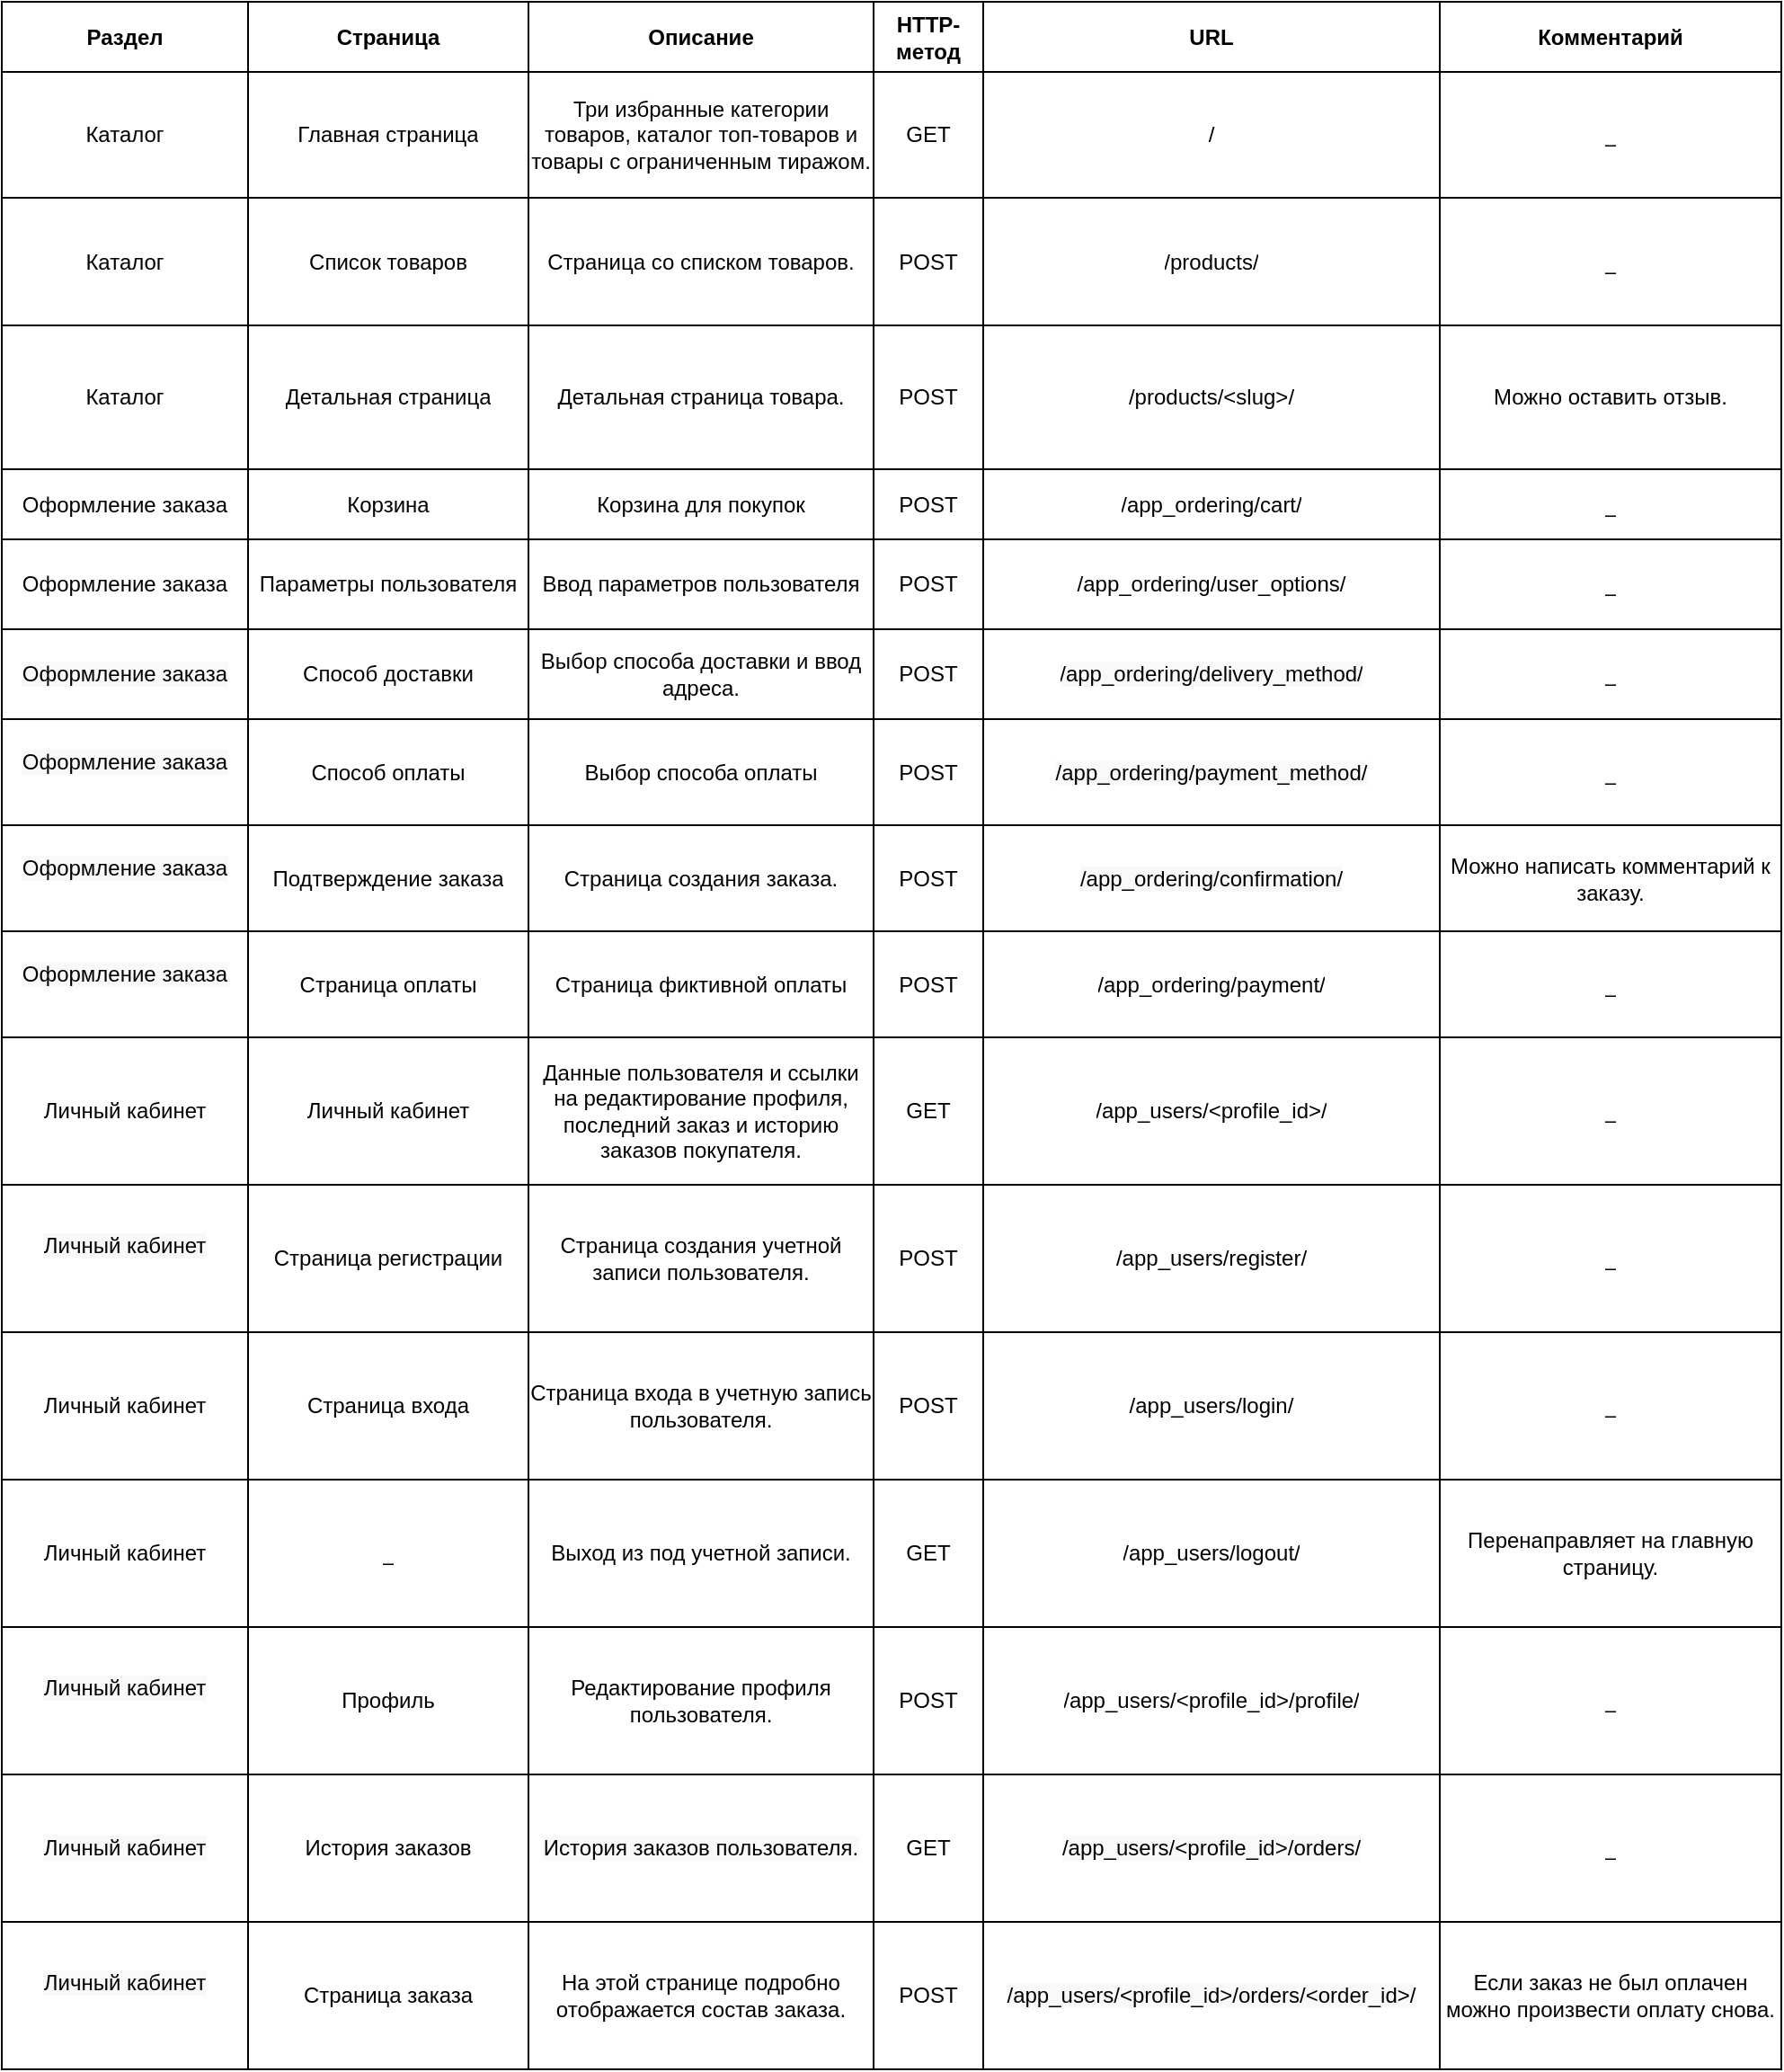 <mxfile version="20.3.0" type="device"><diagram id="21TSDHkDY1HjLNZj1V_I" name="Страница 1"><mxGraphModel dx="1209" dy="666" grid="1" gridSize="10" guides="1" tooltips="1" connect="1" arrows="1" fold="1" page="1" pageScale="1" pageWidth="1169" pageHeight="827" math="0" shadow="0"><root><mxCell id="0"/><mxCell id="1" parent="0"/><mxCell id="lFgrpXtwkNso2-0Mh0V8-1" value="" style="shape=table;startSize=0;container=1;collapsible=0;childLayout=tableLayout;" vertex="1" parent="1"><mxGeometry x="140" y="110" width="990" height="1150" as="geometry"/></mxCell><mxCell id="lFgrpXtwkNso2-0Mh0V8-2" value="" style="shape=tableRow;horizontal=0;startSize=0;swimlaneHead=0;swimlaneBody=0;top=0;left=0;bottom=0;right=0;collapsible=0;dropTarget=0;fillColor=none;points=[[0,0.5],[1,0.5]];portConstraint=eastwest;" vertex="1" parent="lFgrpXtwkNso2-0Mh0V8-1"><mxGeometry width="990" height="39" as="geometry"/></mxCell><mxCell id="lFgrpXtwkNso2-0Mh0V8-3" value="Раздел" style="shape=partialRectangle;html=1;whiteSpace=wrap;connectable=0;overflow=hidden;fillColor=none;top=0;left=0;bottom=0;right=0;pointerEvents=1;fontStyle=1;labelBorderColor=none;strokeWidth=1;" vertex="1" parent="lFgrpXtwkNso2-0Mh0V8-2"><mxGeometry width="137" height="39" as="geometry"><mxRectangle width="137" height="39" as="alternateBounds"/></mxGeometry></mxCell><mxCell id="lFgrpXtwkNso2-0Mh0V8-4" value="Страница" style="shape=partialRectangle;html=1;whiteSpace=wrap;connectable=0;overflow=hidden;fillColor=none;top=0;left=0;bottom=0;right=0;pointerEvents=1;fontStyle=1;labelBorderColor=none;strokeWidth=1;" vertex="1" parent="lFgrpXtwkNso2-0Mh0V8-2"><mxGeometry x="137" width="156" height="39" as="geometry"><mxRectangle width="156" height="39" as="alternateBounds"/></mxGeometry></mxCell><mxCell id="lFgrpXtwkNso2-0Mh0V8-5" value="Описание" style="shape=partialRectangle;html=1;whiteSpace=wrap;connectable=0;overflow=hidden;fillColor=none;top=0;left=0;bottom=0;right=0;pointerEvents=1;fontStyle=1;labelBorderColor=none;strokeWidth=1;" vertex="1" parent="lFgrpXtwkNso2-0Mh0V8-2"><mxGeometry x="293" width="192" height="39" as="geometry"><mxRectangle width="192" height="39" as="alternateBounds"/></mxGeometry></mxCell><mxCell id="lFgrpXtwkNso2-0Mh0V8-6" value="HTTP-метод" style="shape=partialRectangle;html=1;whiteSpace=wrap;connectable=0;overflow=hidden;fillColor=none;top=0;left=0;bottom=0;right=0;pointerEvents=1;fontStyle=1;labelBorderColor=none;strokeWidth=1;" vertex="1" parent="lFgrpXtwkNso2-0Mh0V8-2"><mxGeometry x="485" width="61" height="39" as="geometry"><mxRectangle width="61" height="39" as="alternateBounds"/></mxGeometry></mxCell><mxCell id="lFgrpXtwkNso2-0Mh0V8-7" value="URL" style="shape=partialRectangle;html=1;whiteSpace=wrap;connectable=0;overflow=hidden;fillColor=none;top=0;left=0;bottom=0;right=0;pointerEvents=1;fontStyle=1;labelBorderColor=none;strokeWidth=1;" vertex="1" parent="lFgrpXtwkNso2-0Mh0V8-2"><mxGeometry x="546" width="254" height="39" as="geometry"><mxRectangle width="254" height="39" as="alternateBounds"/></mxGeometry></mxCell><mxCell id="lFgrpXtwkNso2-0Mh0V8-8" value="Комментарий" style="shape=partialRectangle;html=1;whiteSpace=wrap;connectable=0;overflow=hidden;fillColor=none;top=0;left=0;bottom=0;right=0;pointerEvents=1;fontStyle=1;labelBorderColor=none;strokeWidth=1;" vertex="1" parent="lFgrpXtwkNso2-0Mh0V8-2"><mxGeometry x="800" width="190" height="39" as="geometry"><mxRectangle width="190" height="39" as="alternateBounds"/></mxGeometry></mxCell><mxCell id="lFgrpXtwkNso2-0Mh0V8-9" value="" style="shape=tableRow;horizontal=0;startSize=0;swimlaneHead=0;swimlaneBody=0;top=0;left=0;bottom=0;right=0;collapsible=0;dropTarget=0;fillColor=none;points=[[0,0.5],[1,0.5]];portConstraint=eastwest;" vertex="1" parent="lFgrpXtwkNso2-0Mh0V8-1"><mxGeometry y="39" width="990" height="70" as="geometry"/></mxCell><mxCell id="lFgrpXtwkNso2-0Mh0V8-10" value="Каталог" style="shape=partialRectangle;html=1;whiteSpace=wrap;connectable=0;overflow=hidden;fillColor=none;top=0;left=0;bottom=0;right=0;pointerEvents=1;" vertex="1" parent="lFgrpXtwkNso2-0Mh0V8-9"><mxGeometry width="137" height="70" as="geometry"><mxRectangle width="137" height="70" as="alternateBounds"/></mxGeometry></mxCell><mxCell id="lFgrpXtwkNso2-0Mh0V8-11" value="Главная страница" style="shape=partialRectangle;html=1;whiteSpace=wrap;connectable=0;overflow=hidden;fillColor=none;top=0;left=0;bottom=0;right=0;pointerEvents=1;" vertex="1" parent="lFgrpXtwkNso2-0Mh0V8-9"><mxGeometry x="137" width="156" height="70" as="geometry"><mxRectangle width="156" height="70" as="alternateBounds"/></mxGeometry></mxCell><mxCell id="lFgrpXtwkNso2-0Mh0V8-12" value="Три избранные категории товаров, каталог топ-товаров и товары с ограниченным тиражом." style="shape=partialRectangle;html=1;whiteSpace=wrap;connectable=0;overflow=hidden;fillColor=none;top=0;left=0;bottom=0;right=0;pointerEvents=1;" vertex="1" parent="lFgrpXtwkNso2-0Mh0V8-9"><mxGeometry x="293" width="192" height="70" as="geometry"><mxRectangle width="192" height="70" as="alternateBounds"/></mxGeometry></mxCell><mxCell id="lFgrpXtwkNso2-0Mh0V8-13" value="GET" style="shape=partialRectangle;html=1;whiteSpace=wrap;connectable=0;overflow=hidden;fillColor=none;top=0;left=0;bottom=0;right=0;pointerEvents=1;" vertex="1" parent="lFgrpXtwkNso2-0Mh0V8-9"><mxGeometry x="485" width="61" height="70" as="geometry"><mxRectangle width="61" height="70" as="alternateBounds"/></mxGeometry></mxCell><mxCell id="lFgrpXtwkNso2-0Mh0V8-14" value="/" style="shape=partialRectangle;html=1;whiteSpace=wrap;connectable=0;overflow=hidden;fillColor=none;top=0;left=0;bottom=0;right=0;pointerEvents=1;" vertex="1" parent="lFgrpXtwkNso2-0Mh0V8-9"><mxGeometry x="546" width="254" height="70" as="geometry"><mxRectangle width="254" height="70" as="alternateBounds"/></mxGeometry></mxCell><mxCell id="lFgrpXtwkNso2-0Mh0V8-15" value="_" style="shape=partialRectangle;html=1;whiteSpace=wrap;connectable=0;overflow=hidden;fillColor=none;top=0;left=0;bottom=0;right=0;pointerEvents=1;" vertex="1" parent="lFgrpXtwkNso2-0Mh0V8-9"><mxGeometry x="800" width="190" height="70" as="geometry"><mxRectangle width="190" height="70" as="alternateBounds"/></mxGeometry></mxCell><mxCell id="lFgrpXtwkNso2-0Mh0V8-16" value="" style="shape=tableRow;horizontal=0;startSize=0;swimlaneHead=0;swimlaneBody=0;top=0;left=0;bottom=0;right=0;collapsible=0;dropTarget=0;fillColor=none;points=[[0,0.5],[1,0.5]];portConstraint=eastwest;" vertex="1" parent="lFgrpXtwkNso2-0Mh0V8-1"><mxGeometry y="109" width="990" height="71" as="geometry"/></mxCell><mxCell id="lFgrpXtwkNso2-0Mh0V8-17" value="Каталог" style="shape=partialRectangle;html=1;whiteSpace=wrap;connectable=0;overflow=hidden;fillColor=none;top=0;left=0;bottom=0;right=0;pointerEvents=1;" vertex="1" parent="lFgrpXtwkNso2-0Mh0V8-16"><mxGeometry width="137" height="71" as="geometry"><mxRectangle width="137" height="71" as="alternateBounds"/></mxGeometry></mxCell><mxCell id="lFgrpXtwkNso2-0Mh0V8-18" value="Список товаров" style="shape=partialRectangle;html=1;whiteSpace=wrap;connectable=0;overflow=hidden;fillColor=none;top=0;left=0;bottom=0;right=0;pointerEvents=1;" vertex="1" parent="lFgrpXtwkNso2-0Mh0V8-16"><mxGeometry x="137" width="156" height="71" as="geometry"><mxRectangle width="156" height="71" as="alternateBounds"/></mxGeometry></mxCell><mxCell id="lFgrpXtwkNso2-0Mh0V8-19" value="Страница со списком товаров." style="shape=partialRectangle;html=1;whiteSpace=wrap;connectable=0;overflow=hidden;fillColor=none;top=0;left=0;bottom=0;right=0;pointerEvents=1;" vertex="1" parent="lFgrpXtwkNso2-0Mh0V8-16"><mxGeometry x="293" width="192" height="71" as="geometry"><mxRectangle width="192" height="71" as="alternateBounds"/></mxGeometry></mxCell><mxCell id="lFgrpXtwkNso2-0Mh0V8-20" value="POST" style="shape=partialRectangle;html=1;whiteSpace=wrap;connectable=0;overflow=hidden;fillColor=none;top=0;left=0;bottom=0;right=0;pointerEvents=1;" vertex="1" parent="lFgrpXtwkNso2-0Mh0V8-16"><mxGeometry x="485" width="61" height="71" as="geometry"><mxRectangle width="61" height="71" as="alternateBounds"/></mxGeometry></mxCell><mxCell id="lFgrpXtwkNso2-0Mh0V8-21" value="/products/" style="shape=partialRectangle;html=1;whiteSpace=wrap;connectable=0;overflow=hidden;fillColor=none;top=0;left=0;bottom=0;right=0;pointerEvents=1;" vertex="1" parent="lFgrpXtwkNso2-0Mh0V8-16"><mxGeometry x="546" width="254" height="71" as="geometry"><mxRectangle width="254" height="71" as="alternateBounds"/></mxGeometry></mxCell><mxCell id="lFgrpXtwkNso2-0Mh0V8-22" value="_" style="shape=partialRectangle;html=1;whiteSpace=wrap;connectable=0;overflow=hidden;fillColor=none;top=0;left=0;bottom=0;right=0;pointerEvents=1;" vertex="1" parent="lFgrpXtwkNso2-0Mh0V8-16"><mxGeometry x="800" width="190" height="71" as="geometry"><mxRectangle width="190" height="71" as="alternateBounds"/></mxGeometry></mxCell><mxCell id="lFgrpXtwkNso2-0Mh0V8-23" value="" style="shape=tableRow;horizontal=0;startSize=0;swimlaneHead=0;swimlaneBody=0;top=0;left=0;bottom=0;right=0;collapsible=0;dropTarget=0;fillColor=none;points=[[0,0.5],[1,0.5]];portConstraint=eastwest;" vertex="1" parent="lFgrpXtwkNso2-0Mh0V8-1"><mxGeometry y="180" width="990" height="80" as="geometry"/></mxCell><mxCell id="lFgrpXtwkNso2-0Mh0V8-24" value="Каталог" style="shape=partialRectangle;html=1;whiteSpace=wrap;connectable=0;overflow=hidden;fillColor=none;top=0;left=0;bottom=0;right=0;pointerEvents=1;" vertex="1" parent="lFgrpXtwkNso2-0Mh0V8-23"><mxGeometry width="137" height="80" as="geometry"><mxRectangle width="137" height="80" as="alternateBounds"/></mxGeometry></mxCell><mxCell id="lFgrpXtwkNso2-0Mh0V8-25" value="Детальная страница" style="shape=partialRectangle;html=1;whiteSpace=wrap;connectable=0;overflow=hidden;fillColor=none;top=0;left=0;bottom=0;right=0;pointerEvents=1;" vertex="1" parent="lFgrpXtwkNso2-0Mh0V8-23"><mxGeometry x="137" width="156" height="80" as="geometry"><mxRectangle width="156" height="80" as="alternateBounds"/></mxGeometry></mxCell><mxCell id="lFgrpXtwkNso2-0Mh0V8-26" value="Детальная страница товара." style="shape=partialRectangle;html=1;whiteSpace=wrap;connectable=0;overflow=hidden;fillColor=none;top=0;left=0;bottom=0;right=0;pointerEvents=1;" vertex="1" parent="lFgrpXtwkNso2-0Mh0V8-23"><mxGeometry x="293" width="192" height="80" as="geometry"><mxRectangle width="192" height="80" as="alternateBounds"/></mxGeometry></mxCell><mxCell id="lFgrpXtwkNso2-0Mh0V8-27" value="POST" style="shape=partialRectangle;html=1;whiteSpace=wrap;connectable=0;overflow=hidden;fillColor=none;top=0;left=0;bottom=0;right=0;pointerEvents=1;" vertex="1" parent="lFgrpXtwkNso2-0Mh0V8-23"><mxGeometry x="485" width="61" height="80" as="geometry"><mxRectangle width="61" height="80" as="alternateBounds"/></mxGeometry></mxCell><mxCell id="lFgrpXtwkNso2-0Mh0V8-28" value="/products/&amp;lt;slug&amp;gt;/" style="shape=partialRectangle;html=1;whiteSpace=wrap;connectable=0;overflow=hidden;fillColor=none;top=0;left=0;bottom=0;right=0;pointerEvents=1;" vertex="1" parent="lFgrpXtwkNso2-0Mh0V8-23"><mxGeometry x="546" width="254" height="80" as="geometry"><mxRectangle width="254" height="80" as="alternateBounds"/></mxGeometry></mxCell><mxCell id="lFgrpXtwkNso2-0Mh0V8-29" value="Можно оставить отзыв." style="shape=partialRectangle;html=1;whiteSpace=wrap;connectable=0;overflow=hidden;fillColor=none;top=0;left=0;bottom=0;right=0;pointerEvents=1;" vertex="1" parent="lFgrpXtwkNso2-0Mh0V8-23"><mxGeometry x="800" width="190" height="80" as="geometry"><mxRectangle width="190" height="80" as="alternateBounds"/></mxGeometry></mxCell><mxCell id="lFgrpXtwkNso2-0Mh0V8-30" value="" style="shape=tableRow;horizontal=0;startSize=0;swimlaneHead=0;swimlaneBody=0;top=0;left=0;bottom=0;right=0;collapsible=0;dropTarget=0;fillColor=none;points=[[0,0.5],[1,0.5]];portConstraint=eastwest;" vertex="1" parent="lFgrpXtwkNso2-0Mh0V8-1"><mxGeometry y="260" width="990" height="39" as="geometry"/></mxCell><mxCell id="lFgrpXtwkNso2-0Mh0V8-31" value="Оформление заказа" style="shape=partialRectangle;html=1;whiteSpace=wrap;connectable=0;overflow=hidden;fillColor=none;top=0;left=0;bottom=0;right=0;pointerEvents=1;" vertex="1" parent="lFgrpXtwkNso2-0Mh0V8-30"><mxGeometry width="137" height="39" as="geometry"><mxRectangle width="137" height="39" as="alternateBounds"/></mxGeometry></mxCell><mxCell id="lFgrpXtwkNso2-0Mh0V8-32" value="Корзина" style="shape=partialRectangle;html=1;whiteSpace=wrap;connectable=0;overflow=hidden;fillColor=none;top=0;left=0;bottom=0;right=0;pointerEvents=1;" vertex="1" parent="lFgrpXtwkNso2-0Mh0V8-30"><mxGeometry x="137" width="156" height="39" as="geometry"><mxRectangle width="156" height="39" as="alternateBounds"/></mxGeometry></mxCell><mxCell id="lFgrpXtwkNso2-0Mh0V8-33" value="Корзина для покупок" style="shape=partialRectangle;html=1;whiteSpace=wrap;connectable=0;overflow=hidden;fillColor=none;top=0;left=0;bottom=0;right=0;pointerEvents=1;" vertex="1" parent="lFgrpXtwkNso2-0Mh0V8-30"><mxGeometry x="293" width="192" height="39" as="geometry"><mxRectangle width="192" height="39" as="alternateBounds"/></mxGeometry></mxCell><mxCell id="lFgrpXtwkNso2-0Mh0V8-34" value="POST" style="shape=partialRectangle;html=1;whiteSpace=wrap;connectable=0;overflow=hidden;fillColor=none;top=0;left=0;bottom=0;right=0;pointerEvents=1;" vertex="1" parent="lFgrpXtwkNso2-0Mh0V8-30"><mxGeometry x="485" width="61" height="39" as="geometry"><mxRectangle width="61" height="39" as="alternateBounds"/></mxGeometry></mxCell><mxCell id="lFgrpXtwkNso2-0Mh0V8-35" value="/app_ordering/cart/" style="shape=partialRectangle;html=1;whiteSpace=wrap;connectable=0;overflow=hidden;fillColor=none;top=0;left=0;bottom=0;right=0;pointerEvents=1;" vertex="1" parent="lFgrpXtwkNso2-0Mh0V8-30"><mxGeometry x="546" width="254" height="39" as="geometry"><mxRectangle width="254" height="39" as="alternateBounds"/></mxGeometry></mxCell><mxCell id="lFgrpXtwkNso2-0Mh0V8-36" value="_" style="shape=partialRectangle;html=1;whiteSpace=wrap;connectable=0;overflow=hidden;fillColor=none;top=0;left=0;bottom=0;right=0;pointerEvents=1;" vertex="1" parent="lFgrpXtwkNso2-0Mh0V8-30"><mxGeometry x="800" width="190" height="39" as="geometry"><mxRectangle width="190" height="39" as="alternateBounds"/></mxGeometry></mxCell><mxCell id="lFgrpXtwkNso2-0Mh0V8-37" style="shape=tableRow;horizontal=0;startSize=0;swimlaneHead=0;swimlaneBody=0;top=0;left=0;bottom=0;right=0;collapsible=0;dropTarget=0;fillColor=none;points=[[0,0.5],[1,0.5]];portConstraint=eastwest;" vertex="1" parent="lFgrpXtwkNso2-0Mh0V8-1"><mxGeometry y="299" width="990" height="50" as="geometry"/></mxCell><mxCell id="lFgrpXtwkNso2-0Mh0V8-38" value="Оформление заказа" style="shape=partialRectangle;html=1;whiteSpace=wrap;connectable=0;overflow=hidden;fillColor=none;top=0;left=0;bottom=0;right=0;pointerEvents=1;" vertex="1" parent="lFgrpXtwkNso2-0Mh0V8-37"><mxGeometry width="137" height="50" as="geometry"><mxRectangle width="137" height="50" as="alternateBounds"/></mxGeometry></mxCell><mxCell id="lFgrpXtwkNso2-0Mh0V8-39" value="Параметры пользователя" style="shape=partialRectangle;html=1;whiteSpace=wrap;connectable=0;overflow=hidden;fillColor=none;top=0;left=0;bottom=0;right=0;pointerEvents=1;" vertex="1" parent="lFgrpXtwkNso2-0Mh0V8-37"><mxGeometry x="137" width="156" height="50" as="geometry"><mxRectangle width="156" height="50" as="alternateBounds"/></mxGeometry></mxCell><mxCell id="lFgrpXtwkNso2-0Mh0V8-40" value="Ввод параметров пользователя" style="shape=partialRectangle;html=1;whiteSpace=wrap;connectable=0;overflow=hidden;fillColor=none;top=0;left=0;bottom=0;right=0;pointerEvents=1;" vertex="1" parent="lFgrpXtwkNso2-0Mh0V8-37"><mxGeometry x="293" width="192" height="50" as="geometry"><mxRectangle width="192" height="50" as="alternateBounds"/></mxGeometry></mxCell><mxCell id="lFgrpXtwkNso2-0Mh0V8-41" value="POST" style="shape=partialRectangle;html=1;whiteSpace=wrap;connectable=0;overflow=hidden;fillColor=none;top=0;left=0;bottom=0;right=0;pointerEvents=1;" vertex="1" parent="lFgrpXtwkNso2-0Mh0V8-37"><mxGeometry x="485" width="61" height="50" as="geometry"><mxRectangle width="61" height="50" as="alternateBounds"/></mxGeometry></mxCell><mxCell id="lFgrpXtwkNso2-0Mh0V8-42" value="/app_ordering/user_options/" style="shape=partialRectangle;html=1;whiteSpace=wrap;connectable=0;overflow=hidden;fillColor=none;top=0;left=0;bottom=0;right=0;pointerEvents=1;" vertex="1" parent="lFgrpXtwkNso2-0Mh0V8-37"><mxGeometry x="546" width="254" height="50" as="geometry"><mxRectangle width="254" height="50" as="alternateBounds"/></mxGeometry></mxCell><mxCell id="lFgrpXtwkNso2-0Mh0V8-43" value="_" style="shape=partialRectangle;html=1;whiteSpace=wrap;connectable=0;overflow=hidden;fillColor=none;top=0;left=0;bottom=0;right=0;pointerEvents=1;" vertex="1" parent="lFgrpXtwkNso2-0Mh0V8-37"><mxGeometry x="800" width="190" height="50" as="geometry"><mxRectangle width="190" height="50" as="alternateBounds"/></mxGeometry></mxCell><mxCell id="lFgrpXtwkNso2-0Mh0V8-44" style="shape=tableRow;horizontal=0;startSize=0;swimlaneHead=0;swimlaneBody=0;top=0;left=0;bottom=0;right=0;collapsible=0;dropTarget=0;fillColor=none;points=[[0,0.5],[1,0.5]];portConstraint=eastwest;" vertex="1" parent="lFgrpXtwkNso2-0Mh0V8-1"><mxGeometry y="349" width="990" height="50" as="geometry"/></mxCell><mxCell id="lFgrpXtwkNso2-0Mh0V8-45" value="&lt;span style=&quot;color: rgb(0, 0, 0); font-family: Helvetica; font-size: 12px; font-style: normal; font-variant-ligatures: normal; font-variant-caps: normal; font-weight: 400; letter-spacing: normal; orphans: 2; text-align: center; text-indent: 0px; text-transform: none; widows: 2; word-spacing: 0px; -webkit-text-stroke-width: 0px; background-color: rgb(248, 249, 250); text-decoration-thickness: initial; text-decoration-style: initial; text-decoration-color: initial; float: none; display: inline !important;&quot;&gt;Оформление заказа&lt;/span&gt;&lt;br&gt;" style="shape=partialRectangle;html=1;whiteSpace=wrap;connectable=0;overflow=hidden;fillColor=none;top=0;left=0;bottom=0;right=0;pointerEvents=1;" vertex="1" parent="lFgrpXtwkNso2-0Mh0V8-44"><mxGeometry width="137" height="50" as="geometry"><mxRectangle width="137" height="50" as="alternateBounds"/></mxGeometry></mxCell><mxCell id="lFgrpXtwkNso2-0Mh0V8-46" value="Способ доставки" style="shape=partialRectangle;html=1;whiteSpace=wrap;connectable=0;overflow=hidden;fillColor=none;top=0;left=0;bottom=0;right=0;pointerEvents=1;" vertex="1" parent="lFgrpXtwkNso2-0Mh0V8-44"><mxGeometry x="137" width="156" height="50" as="geometry"><mxRectangle width="156" height="50" as="alternateBounds"/></mxGeometry></mxCell><mxCell id="lFgrpXtwkNso2-0Mh0V8-47" value="Выбор способа доставки и ввод адреса." style="shape=partialRectangle;html=1;whiteSpace=wrap;connectable=0;overflow=hidden;fillColor=none;top=0;left=0;bottom=0;right=0;pointerEvents=1;" vertex="1" parent="lFgrpXtwkNso2-0Mh0V8-44"><mxGeometry x="293" width="192" height="50" as="geometry"><mxRectangle width="192" height="50" as="alternateBounds"/></mxGeometry></mxCell><mxCell id="lFgrpXtwkNso2-0Mh0V8-48" value="POST" style="shape=partialRectangle;html=1;whiteSpace=wrap;connectable=0;overflow=hidden;fillColor=none;top=0;left=0;bottom=0;right=0;pointerEvents=1;" vertex="1" parent="lFgrpXtwkNso2-0Mh0V8-44"><mxGeometry x="485" width="61" height="50" as="geometry"><mxRectangle width="61" height="50" as="alternateBounds"/></mxGeometry></mxCell><mxCell id="lFgrpXtwkNso2-0Mh0V8-49" value="&lt;span style=&quot;color: rgb(0, 0, 0); font-family: Helvetica; font-size: 12px; font-style: normal; font-variant-ligatures: normal; font-variant-caps: normal; font-weight: 400; letter-spacing: normal; orphans: 2; text-align: center; text-indent: 0px; text-transform: none; widows: 2; word-spacing: 0px; -webkit-text-stroke-width: 0px; background-color: rgb(248, 249, 250); text-decoration-thickness: initial; text-decoration-style: initial; text-decoration-color: initial; float: none; display: inline !important;&quot;&gt;/app_ordering/delivery_method/&lt;/span&gt;" style="shape=partialRectangle;html=1;whiteSpace=wrap;connectable=0;overflow=hidden;fillColor=none;top=0;left=0;bottom=0;right=0;pointerEvents=1;" vertex="1" parent="lFgrpXtwkNso2-0Mh0V8-44"><mxGeometry x="546" width="254" height="50" as="geometry"><mxRectangle width="254" height="50" as="alternateBounds"/></mxGeometry></mxCell><mxCell id="lFgrpXtwkNso2-0Mh0V8-50" value="_" style="shape=partialRectangle;html=1;whiteSpace=wrap;connectable=0;overflow=hidden;fillColor=none;top=0;left=0;bottom=0;right=0;pointerEvents=1;" vertex="1" parent="lFgrpXtwkNso2-0Mh0V8-44"><mxGeometry x="800" width="190" height="50" as="geometry"><mxRectangle width="190" height="50" as="alternateBounds"/></mxGeometry></mxCell><mxCell id="lFgrpXtwkNso2-0Mh0V8-51" style="shape=tableRow;horizontal=0;startSize=0;swimlaneHead=0;swimlaneBody=0;top=0;left=0;bottom=0;right=0;collapsible=0;dropTarget=0;fillColor=none;points=[[0,0.5],[1,0.5]];portConstraint=eastwest;" vertex="1" parent="lFgrpXtwkNso2-0Mh0V8-1"><mxGeometry y="399" width="990" height="59" as="geometry"/></mxCell><mxCell id="lFgrpXtwkNso2-0Mh0V8-52" value="&#10;&lt;span style=&quot;color: rgb(0, 0, 0); font-family: Helvetica; font-size: 12px; font-style: normal; font-variant-ligatures: normal; font-variant-caps: normal; font-weight: 400; letter-spacing: normal; orphans: 2; text-align: center; text-indent: 0px; text-transform: none; widows: 2; word-spacing: 0px; -webkit-text-stroke-width: 0px; background-color: rgb(248, 249, 250); text-decoration-thickness: initial; text-decoration-style: initial; text-decoration-color: initial; float: none; display: inline !important;&quot;&gt;Оформление заказа&lt;/span&gt;&#10;&#10;" style="shape=partialRectangle;html=1;whiteSpace=wrap;connectable=0;overflow=hidden;fillColor=none;top=0;left=0;bottom=0;right=0;pointerEvents=1;" vertex="1" parent="lFgrpXtwkNso2-0Mh0V8-51"><mxGeometry width="137" height="59" as="geometry"><mxRectangle width="137" height="59" as="alternateBounds"/></mxGeometry></mxCell><mxCell id="lFgrpXtwkNso2-0Mh0V8-53" value="Способ оплаты" style="shape=partialRectangle;html=1;whiteSpace=wrap;connectable=0;overflow=hidden;fillColor=none;top=0;left=0;bottom=0;right=0;pointerEvents=1;" vertex="1" parent="lFgrpXtwkNso2-0Mh0V8-51"><mxGeometry x="137" width="156" height="59" as="geometry"><mxRectangle width="156" height="59" as="alternateBounds"/></mxGeometry></mxCell><mxCell id="lFgrpXtwkNso2-0Mh0V8-54" value="Выбор способа оплаты" style="shape=partialRectangle;html=1;whiteSpace=wrap;connectable=0;overflow=hidden;fillColor=none;top=0;left=0;bottom=0;right=0;pointerEvents=1;" vertex="1" parent="lFgrpXtwkNso2-0Mh0V8-51"><mxGeometry x="293" width="192" height="59" as="geometry"><mxRectangle width="192" height="59" as="alternateBounds"/></mxGeometry></mxCell><mxCell id="lFgrpXtwkNso2-0Mh0V8-55" value="POST" style="shape=partialRectangle;html=1;whiteSpace=wrap;connectable=0;overflow=hidden;fillColor=none;top=0;left=0;bottom=0;right=0;pointerEvents=1;" vertex="1" parent="lFgrpXtwkNso2-0Mh0V8-51"><mxGeometry x="485" width="61" height="59" as="geometry"><mxRectangle width="61" height="59" as="alternateBounds"/></mxGeometry></mxCell><mxCell id="lFgrpXtwkNso2-0Mh0V8-56" value="&lt;span style=&quot;color: rgb(0, 0, 0); font-family: Helvetica; font-size: 12px; font-style: normal; font-variant-ligatures: normal; font-variant-caps: normal; font-weight: 400; letter-spacing: normal; orphans: 2; text-align: center; text-indent: 0px; text-transform: none; widows: 2; word-spacing: 0px; -webkit-text-stroke-width: 0px; background-color: rgb(248, 249, 250); text-decoration-thickness: initial; text-decoration-style: initial; text-decoration-color: initial; float: none; display: inline !important;&quot;&gt;/app_ordering/payment_method/&lt;/span&gt;" style="shape=partialRectangle;html=1;whiteSpace=wrap;connectable=0;overflow=hidden;fillColor=none;top=0;left=0;bottom=0;right=0;pointerEvents=1;" vertex="1" parent="lFgrpXtwkNso2-0Mh0V8-51"><mxGeometry x="546" width="254" height="59" as="geometry"><mxRectangle width="254" height="59" as="alternateBounds"/></mxGeometry></mxCell><mxCell id="lFgrpXtwkNso2-0Mh0V8-57" value="_" style="shape=partialRectangle;html=1;whiteSpace=wrap;connectable=0;overflow=hidden;fillColor=none;top=0;left=0;bottom=0;right=0;pointerEvents=1;" vertex="1" parent="lFgrpXtwkNso2-0Mh0V8-51"><mxGeometry x="800" width="190" height="59" as="geometry"><mxRectangle width="190" height="59" as="alternateBounds"/></mxGeometry></mxCell><mxCell id="lFgrpXtwkNso2-0Mh0V8-58" style="shape=tableRow;horizontal=0;startSize=0;swimlaneHead=0;swimlaneBody=0;top=0;left=0;bottom=0;right=0;collapsible=0;dropTarget=0;fillColor=none;points=[[0,0.5],[1,0.5]];portConstraint=eastwest;" vertex="1" parent="lFgrpXtwkNso2-0Mh0V8-1"><mxGeometry y="458" width="990" height="59" as="geometry"/></mxCell><mxCell id="lFgrpXtwkNso2-0Mh0V8-59" value="&#10;&lt;span style=&quot;color: rgb(0, 0, 0); font-family: Helvetica; font-size: 12px; font-style: normal; font-variant-ligatures: normal; font-variant-caps: normal; font-weight: 400; letter-spacing: normal; orphans: 2; text-align: center; text-indent: 0px; text-transform: none; widows: 2; word-spacing: 0px; -webkit-text-stroke-width: 0px; background-color: rgb(248, 249, 250); text-decoration-thickness: initial; text-decoration-style: initial; text-decoration-color: initial; float: none; display: inline !important;&quot;&gt;Оформление заказа&lt;/span&gt;&#10;&#10;" style="shape=partialRectangle;html=1;whiteSpace=wrap;connectable=0;overflow=hidden;fillColor=none;top=0;left=0;bottom=0;right=0;pointerEvents=1;" vertex="1" parent="lFgrpXtwkNso2-0Mh0V8-58"><mxGeometry width="137" height="59" as="geometry"><mxRectangle width="137" height="59" as="alternateBounds"/></mxGeometry></mxCell><mxCell id="lFgrpXtwkNso2-0Mh0V8-60" value="Подтверждение заказа" style="shape=partialRectangle;html=1;whiteSpace=wrap;connectable=0;overflow=hidden;fillColor=none;top=0;left=0;bottom=0;right=0;pointerEvents=1;" vertex="1" parent="lFgrpXtwkNso2-0Mh0V8-58"><mxGeometry x="137" width="156" height="59" as="geometry"><mxRectangle width="156" height="59" as="alternateBounds"/></mxGeometry></mxCell><mxCell id="lFgrpXtwkNso2-0Mh0V8-61" value="Страница создания заказа." style="shape=partialRectangle;html=1;whiteSpace=wrap;connectable=0;overflow=hidden;fillColor=none;top=0;left=0;bottom=0;right=0;pointerEvents=1;" vertex="1" parent="lFgrpXtwkNso2-0Mh0V8-58"><mxGeometry x="293" width="192" height="59" as="geometry"><mxRectangle width="192" height="59" as="alternateBounds"/></mxGeometry></mxCell><mxCell id="lFgrpXtwkNso2-0Mh0V8-62" value="POST" style="shape=partialRectangle;html=1;whiteSpace=wrap;connectable=0;overflow=hidden;fillColor=none;top=0;left=0;bottom=0;right=0;pointerEvents=1;" vertex="1" parent="lFgrpXtwkNso2-0Mh0V8-58"><mxGeometry x="485" width="61" height="59" as="geometry"><mxRectangle width="61" height="59" as="alternateBounds"/></mxGeometry></mxCell><mxCell id="lFgrpXtwkNso2-0Mh0V8-63" value="&lt;span style=&quot;color: rgb(0, 0, 0); font-family: Helvetica; font-size: 12px; font-style: normal; font-variant-ligatures: normal; font-variant-caps: normal; font-weight: 400; letter-spacing: normal; orphans: 2; text-align: center; text-indent: 0px; text-transform: none; widows: 2; word-spacing: 0px; -webkit-text-stroke-width: 0px; background-color: rgb(248, 249, 250); text-decoration-thickness: initial; text-decoration-style: initial; text-decoration-color: initial; float: none; display: inline !important;&quot;&gt;/app_ordering/confirmation/&lt;/span&gt;" style="shape=partialRectangle;html=1;whiteSpace=wrap;connectable=0;overflow=hidden;fillColor=none;top=0;left=0;bottom=0;right=0;pointerEvents=1;" vertex="1" parent="lFgrpXtwkNso2-0Mh0V8-58"><mxGeometry x="546" width="254" height="59" as="geometry"><mxRectangle width="254" height="59" as="alternateBounds"/></mxGeometry></mxCell><mxCell id="lFgrpXtwkNso2-0Mh0V8-64" value="Можно написать комментарий к заказу." style="shape=partialRectangle;html=1;whiteSpace=wrap;connectable=0;overflow=hidden;fillColor=none;top=0;left=0;bottom=0;right=0;pointerEvents=1;" vertex="1" parent="lFgrpXtwkNso2-0Mh0V8-58"><mxGeometry x="800" width="190" height="59" as="geometry"><mxRectangle width="190" height="59" as="alternateBounds"/></mxGeometry></mxCell><mxCell id="lFgrpXtwkNso2-0Mh0V8-65" style="shape=tableRow;horizontal=0;startSize=0;swimlaneHead=0;swimlaneBody=0;top=0;left=0;bottom=0;right=0;collapsible=0;dropTarget=0;fillColor=none;points=[[0,0.5],[1,0.5]];portConstraint=eastwest;" vertex="1" parent="lFgrpXtwkNso2-0Mh0V8-1"><mxGeometry y="517" width="990" height="59" as="geometry"/></mxCell><mxCell id="lFgrpXtwkNso2-0Mh0V8-66" value="&#10;&lt;span style=&quot;color: rgb(0, 0, 0); font-family: Helvetica; font-size: 12px; font-style: normal; font-variant-ligatures: normal; font-variant-caps: normal; font-weight: 400; letter-spacing: normal; orphans: 2; text-align: center; text-indent: 0px; text-transform: none; widows: 2; word-spacing: 0px; -webkit-text-stroke-width: 0px; background-color: rgb(248, 249, 250); text-decoration-thickness: initial; text-decoration-style: initial; text-decoration-color: initial; float: none; display: inline !important;&quot;&gt;Оформление заказа&lt;/span&gt;&#10;&#10;" style="shape=partialRectangle;html=1;whiteSpace=wrap;connectable=0;overflow=hidden;fillColor=none;top=0;left=0;bottom=0;right=0;pointerEvents=1;" vertex="1" parent="lFgrpXtwkNso2-0Mh0V8-65"><mxGeometry width="137" height="59" as="geometry"><mxRectangle width="137" height="59" as="alternateBounds"/></mxGeometry></mxCell><mxCell id="lFgrpXtwkNso2-0Mh0V8-67" value="Страница оплаты" style="shape=partialRectangle;html=1;whiteSpace=wrap;connectable=0;overflow=hidden;fillColor=none;top=0;left=0;bottom=0;right=0;pointerEvents=1;" vertex="1" parent="lFgrpXtwkNso2-0Mh0V8-65"><mxGeometry x="137" width="156" height="59" as="geometry"><mxRectangle width="156" height="59" as="alternateBounds"/></mxGeometry></mxCell><mxCell id="lFgrpXtwkNso2-0Mh0V8-68" value="Страница фиктивной оплаты" style="shape=partialRectangle;html=1;whiteSpace=wrap;connectable=0;overflow=hidden;fillColor=none;top=0;left=0;bottom=0;right=0;pointerEvents=1;" vertex="1" parent="lFgrpXtwkNso2-0Mh0V8-65"><mxGeometry x="293" width="192" height="59" as="geometry"><mxRectangle width="192" height="59" as="alternateBounds"/></mxGeometry></mxCell><mxCell id="lFgrpXtwkNso2-0Mh0V8-69" value="POST" style="shape=partialRectangle;html=1;whiteSpace=wrap;connectable=0;overflow=hidden;fillColor=none;top=0;left=0;bottom=0;right=0;pointerEvents=1;" vertex="1" parent="lFgrpXtwkNso2-0Mh0V8-65"><mxGeometry x="485" width="61" height="59" as="geometry"><mxRectangle width="61" height="59" as="alternateBounds"/></mxGeometry></mxCell><mxCell id="lFgrpXtwkNso2-0Mh0V8-70" value="/app_ordering/payment/" style="shape=partialRectangle;html=1;whiteSpace=wrap;connectable=0;overflow=hidden;fillColor=none;top=0;left=0;bottom=0;right=0;pointerEvents=1;" vertex="1" parent="lFgrpXtwkNso2-0Mh0V8-65"><mxGeometry x="546" width="254" height="59" as="geometry"><mxRectangle width="254" height="59" as="alternateBounds"/></mxGeometry></mxCell><mxCell id="lFgrpXtwkNso2-0Mh0V8-71" value="_" style="shape=partialRectangle;html=1;whiteSpace=wrap;connectable=0;overflow=hidden;fillColor=none;top=0;left=0;bottom=0;right=0;pointerEvents=1;" vertex="1" parent="lFgrpXtwkNso2-0Mh0V8-65"><mxGeometry x="800" width="190" height="59" as="geometry"><mxRectangle width="190" height="59" as="alternateBounds"/></mxGeometry></mxCell><mxCell id="lFgrpXtwkNso2-0Mh0V8-72" style="shape=tableRow;horizontal=0;startSize=0;swimlaneHead=0;swimlaneBody=0;top=0;left=0;bottom=0;right=0;collapsible=0;dropTarget=0;fillColor=none;points=[[0,0.5],[1,0.5]];portConstraint=eastwest;" vertex="1" parent="lFgrpXtwkNso2-0Mh0V8-1"><mxGeometry y="576" width="990" height="82" as="geometry"/></mxCell><mxCell id="lFgrpXtwkNso2-0Mh0V8-73" value="Личный кабинет" style="shape=partialRectangle;html=1;whiteSpace=wrap;connectable=0;overflow=hidden;fillColor=none;top=0;left=0;bottom=0;right=0;pointerEvents=1;" vertex="1" parent="lFgrpXtwkNso2-0Mh0V8-72"><mxGeometry width="137" height="82" as="geometry"><mxRectangle width="137" height="82" as="alternateBounds"/></mxGeometry></mxCell><mxCell id="lFgrpXtwkNso2-0Mh0V8-74" value="Личный кабинет" style="shape=partialRectangle;html=1;whiteSpace=wrap;connectable=0;overflow=hidden;fillColor=none;top=0;left=0;bottom=0;right=0;pointerEvents=1;" vertex="1" parent="lFgrpXtwkNso2-0Mh0V8-72"><mxGeometry x="137" width="156" height="82" as="geometry"><mxRectangle width="156" height="82" as="alternateBounds"/></mxGeometry></mxCell><mxCell id="lFgrpXtwkNso2-0Mh0V8-75" value="Данные пользователя и ссылки на редактирование профиля, последний заказ и историю заказов покупателя." style="shape=partialRectangle;html=1;whiteSpace=wrap;connectable=0;overflow=hidden;fillColor=none;top=0;left=0;bottom=0;right=0;pointerEvents=1;" vertex="1" parent="lFgrpXtwkNso2-0Mh0V8-72"><mxGeometry x="293" width="192" height="82" as="geometry"><mxRectangle width="192" height="82" as="alternateBounds"/></mxGeometry></mxCell><mxCell id="lFgrpXtwkNso2-0Mh0V8-76" value="GET" style="shape=partialRectangle;html=1;whiteSpace=wrap;connectable=0;overflow=hidden;fillColor=none;top=0;left=0;bottom=0;right=0;pointerEvents=1;" vertex="1" parent="lFgrpXtwkNso2-0Mh0V8-72"><mxGeometry x="485" width="61" height="82" as="geometry"><mxRectangle width="61" height="82" as="alternateBounds"/></mxGeometry></mxCell><mxCell id="lFgrpXtwkNso2-0Mh0V8-77" value="/app_users/&amp;lt;profile_id&amp;gt;/" style="shape=partialRectangle;html=1;whiteSpace=wrap;connectable=0;overflow=hidden;fillColor=none;top=0;left=0;bottom=0;right=0;pointerEvents=1;" vertex="1" parent="lFgrpXtwkNso2-0Mh0V8-72"><mxGeometry x="546" width="254" height="82" as="geometry"><mxRectangle width="254" height="82" as="alternateBounds"/></mxGeometry></mxCell><mxCell id="lFgrpXtwkNso2-0Mh0V8-78" value="_" style="shape=partialRectangle;html=1;whiteSpace=wrap;connectable=0;overflow=hidden;fillColor=none;top=0;left=0;bottom=0;right=0;pointerEvents=1;" vertex="1" parent="lFgrpXtwkNso2-0Mh0V8-72"><mxGeometry x="800" width="190" height="82" as="geometry"><mxRectangle width="190" height="82" as="alternateBounds"/></mxGeometry></mxCell><mxCell id="lFgrpXtwkNso2-0Mh0V8-79" style="shape=tableRow;horizontal=0;startSize=0;swimlaneHead=0;swimlaneBody=0;top=0;left=0;bottom=0;right=0;collapsible=0;dropTarget=0;fillColor=none;points=[[0,0.5],[1,0.5]];portConstraint=eastwest;" vertex="1" parent="lFgrpXtwkNso2-0Mh0V8-1"><mxGeometry y="658" width="990" height="82" as="geometry"/></mxCell><mxCell id="lFgrpXtwkNso2-0Mh0V8-80" value="&#10;&lt;span style=&quot;color: rgb(0, 0, 0); font-family: Helvetica; font-size: 12px; font-style: normal; font-variant-ligatures: normal; font-variant-caps: normal; font-weight: 400; letter-spacing: normal; orphans: 2; text-align: center; text-indent: 0px; text-transform: none; widows: 2; word-spacing: 0px; -webkit-text-stroke-width: 0px; background-color: rgb(248, 249, 250); text-decoration-thickness: initial; text-decoration-style: initial; text-decoration-color: initial; float: none; display: inline !important;&quot;&gt;Личный кабинет&lt;/span&gt;&#10;&#10;" style="shape=partialRectangle;html=1;whiteSpace=wrap;connectable=0;overflow=hidden;fillColor=none;top=0;left=0;bottom=0;right=0;pointerEvents=1;" vertex="1" parent="lFgrpXtwkNso2-0Mh0V8-79"><mxGeometry width="137" height="82" as="geometry"><mxRectangle width="137" height="82" as="alternateBounds"/></mxGeometry></mxCell><mxCell id="lFgrpXtwkNso2-0Mh0V8-81" value="Страница регистрации" style="shape=partialRectangle;html=1;whiteSpace=wrap;connectable=0;overflow=hidden;fillColor=none;top=0;left=0;bottom=0;right=0;pointerEvents=1;" vertex="1" parent="lFgrpXtwkNso2-0Mh0V8-79"><mxGeometry x="137" width="156" height="82" as="geometry"><mxRectangle width="156" height="82" as="alternateBounds"/></mxGeometry></mxCell><mxCell id="lFgrpXtwkNso2-0Mh0V8-82" value="Страница создания учетной записи пользователя." style="shape=partialRectangle;html=1;whiteSpace=wrap;connectable=0;overflow=hidden;fillColor=none;top=0;left=0;bottom=0;right=0;pointerEvents=1;" vertex="1" parent="lFgrpXtwkNso2-0Mh0V8-79"><mxGeometry x="293" width="192" height="82" as="geometry"><mxRectangle width="192" height="82" as="alternateBounds"/></mxGeometry></mxCell><mxCell id="lFgrpXtwkNso2-0Mh0V8-83" value="POST" style="shape=partialRectangle;html=1;whiteSpace=wrap;connectable=0;overflow=hidden;fillColor=none;top=0;left=0;bottom=0;right=0;pointerEvents=1;" vertex="1" parent="lFgrpXtwkNso2-0Mh0V8-79"><mxGeometry x="485" width="61" height="82" as="geometry"><mxRectangle width="61" height="82" as="alternateBounds"/></mxGeometry></mxCell><mxCell id="lFgrpXtwkNso2-0Mh0V8-84" value="/app_users/register/" style="shape=partialRectangle;html=1;whiteSpace=wrap;connectable=0;overflow=hidden;fillColor=none;top=0;left=0;bottom=0;right=0;pointerEvents=1;" vertex="1" parent="lFgrpXtwkNso2-0Mh0V8-79"><mxGeometry x="546" width="254" height="82" as="geometry"><mxRectangle width="254" height="82" as="alternateBounds"/></mxGeometry></mxCell><mxCell id="lFgrpXtwkNso2-0Mh0V8-85" value="_" style="shape=partialRectangle;html=1;whiteSpace=wrap;connectable=0;overflow=hidden;fillColor=none;top=0;left=0;bottom=0;right=0;pointerEvents=1;" vertex="1" parent="lFgrpXtwkNso2-0Mh0V8-79"><mxGeometry x="800" width="190" height="82" as="geometry"><mxRectangle width="190" height="82" as="alternateBounds"/></mxGeometry></mxCell><mxCell id="lFgrpXtwkNso2-0Mh0V8-86" style="shape=tableRow;horizontal=0;startSize=0;swimlaneHead=0;swimlaneBody=0;top=0;left=0;bottom=0;right=0;collapsible=0;dropTarget=0;fillColor=none;points=[[0,0.5],[1,0.5]];portConstraint=eastwest;" vertex="1" parent="lFgrpXtwkNso2-0Mh0V8-1"><mxGeometry y="740" width="990" height="82" as="geometry"/></mxCell><mxCell id="lFgrpXtwkNso2-0Mh0V8-87" value="Личный кабинет" style="shape=partialRectangle;html=1;whiteSpace=wrap;connectable=0;overflow=hidden;fillColor=none;top=0;left=0;bottom=0;right=0;pointerEvents=1;" vertex="1" parent="lFgrpXtwkNso2-0Mh0V8-86"><mxGeometry width="137" height="82" as="geometry"><mxRectangle width="137" height="82" as="alternateBounds"/></mxGeometry></mxCell><mxCell id="lFgrpXtwkNso2-0Mh0V8-88" value="Страница входа" style="shape=partialRectangle;html=1;whiteSpace=wrap;connectable=0;overflow=hidden;fillColor=none;top=0;left=0;bottom=0;right=0;pointerEvents=1;" vertex="1" parent="lFgrpXtwkNso2-0Mh0V8-86"><mxGeometry x="137" width="156" height="82" as="geometry"><mxRectangle width="156" height="82" as="alternateBounds"/></mxGeometry></mxCell><mxCell id="lFgrpXtwkNso2-0Mh0V8-89" value="Страница входа в учетную запись пользователя." style="shape=partialRectangle;html=1;whiteSpace=wrap;connectable=0;overflow=hidden;fillColor=none;top=0;left=0;bottom=0;right=0;pointerEvents=1;" vertex="1" parent="lFgrpXtwkNso2-0Mh0V8-86"><mxGeometry x="293" width="192" height="82" as="geometry"><mxRectangle width="192" height="82" as="alternateBounds"/></mxGeometry></mxCell><mxCell id="lFgrpXtwkNso2-0Mh0V8-90" value="POST" style="shape=partialRectangle;html=1;whiteSpace=wrap;connectable=0;overflow=hidden;fillColor=none;top=0;left=0;bottom=0;right=0;pointerEvents=1;" vertex="1" parent="lFgrpXtwkNso2-0Mh0V8-86"><mxGeometry x="485" width="61" height="82" as="geometry"><mxRectangle width="61" height="82" as="alternateBounds"/></mxGeometry></mxCell><mxCell id="lFgrpXtwkNso2-0Mh0V8-91" value="/app_users/login/" style="shape=partialRectangle;html=1;whiteSpace=wrap;connectable=0;overflow=hidden;fillColor=none;top=0;left=0;bottom=0;right=0;pointerEvents=1;" vertex="1" parent="lFgrpXtwkNso2-0Mh0V8-86"><mxGeometry x="546" width="254" height="82" as="geometry"><mxRectangle width="254" height="82" as="alternateBounds"/></mxGeometry></mxCell><mxCell id="lFgrpXtwkNso2-0Mh0V8-92" value="_" style="shape=partialRectangle;html=1;whiteSpace=wrap;connectable=0;overflow=hidden;fillColor=none;top=0;left=0;bottom=0;right=0;pointerEvents=1;" vertex="1" parent="lFgrpXtwkNso2-0Mh0V8-86"><mxGeometry x="800" width="190" height="82" as="geometry"><mxRectangle width="190" height="82" as="alternateBounds"/></mxGeometry></mxCell><mxCell id="lFgrpXtwkNso2-0Mh0V8-93" style="shape=tableRow;horizontal=0;startSize=0;swimlaneHead=0;swimlaneBody=0;top=0;left=0;bottom=0;right=0;collapsible=0;dropTarget=0;fillColor=none;points=[[0,0.5],[1,0.5]];portConstraint=eastwest;" vertex="1" parent="lFgrpXtwkNso2-0Mh0V8-1"><mxGeometry y="822" width="990" height="82" as="geometry"/></mxCell><mxCell id="lFgrpXtwkNso2-0Mh0V8-94" value="Личный кабинет" style="shape=partialRectangle;html=1;whiteSpace=wrap;connectable=0;overflow=hidden;fillColor=none;top=0;left=0;bottom=0;right=0;pointerEvents=1;" vertex="1" parent="lFgrpXtwkNso2-0Mh0V8-93"><mxGeometry width="137" height="82" as="geometry"><mxRectangle width="137" height="82" as="alternateBounds"/></mxGeometry></mxCell><mxCell id="lFgrpXtwkNso2-0Mh0V8-95" value="_" style="shape=partialRectangle;html=1;whiteSpace=wrap;connectable=0;overflow=hidden;fillColor=none;top=0;left=0;bottom=0;right=0;pointerEvents=1;" vertex="1" parent="lFgrpXtwkNso2-0Mh0V8-93"><mxGeometry x="137" width="156" height="82" as="geometry"><mxRectangle width="156" height="82" as="alternateBounds"/></mxGeometry></mxCell><mxCell id="lFgrpXtwkNso2-0Mh0V8-96" value="Выход из под учетной записи." style="shape=partialRectangle;html=1;whiteSpace=wrap;connectable=0;overflow=hidden;fillColor=none;top=0;left=0;bottom=0;right=0;pointerEvents=1;" vertex="1" parent="lFgrpXtwkNso2-0Mh0V8-93"><mxGeometry x="293" width="192" height="82" as="geometry"><mxRectangle width="192" height="82" as="alternateBounds"/></mxGeometry></mxCell><mxCell id="lFgrpXtwkNso2-0Mh0V8-97" value="GET" style="shape=partialRectangle;html=1;whiteSpace=wrap;connectable=0;overflow=hidden;fillColor=none;top=0;left=0;bottom=0;right=0;pointerEvents=1;" vertex="1" parent="lFgrpXtwkNso2-0Mh0V8-93"><mxGeometry x="485" width="61" height="82" as="geometry"><mxRectangle width="61" height="82" as="alternateBounds"/></mxGeometry></mxCell><mxCell id="lFgrpXtwkNso2-0Mh0V8-98" value="/app_users/logout/" style="shape=partialRectangle;html=1;whiteSpace=wrap;connectable=0;overflow=hidden;fillColor=none;top=0;left=0;bottom=0;right=0;pointerEvents=1;" vertex="1" parent="lFgrpXtwkNso2-0Mh0V8-93"><mxGeometry x="546" width="254" height="82" as="geometry"><mxRectangle width="254" height="82" as="alternateBounds"/></mxGeometry></mxCell><mxCell id="lFgrpXtwkNso2-0Mh0V8-99" value="Перенаправляет на главную страницу." style="shape=partialRectangle;html=1;whiteSpace=wrap;connectable=0;overflow=hidden;fillColor=none;top=0;left=0;bottom=0;right=0;pointerEvents=1;" vertex="1" parent="lFgrpXtwkNso2-0Mh0V8-93"><mxGeometry x="800" width="190" height="82" as="geometry"><mxRectangle width="190" height="82" as="alternateBounds"/></mxGeometry></mxCell><mxCell id="lFgrpXtwkNso2-0Mh0V8-100" style="shape=tableRow;horizontal=0;startSize=0;swimlaneHead=0;swimlaneBody=0;top=0;left=0;bottom=0;right=0;collapsible=0;dropTarget=0;fillColor=none;points=[[0,0.5],[1,0.5]];portConstraint=eastwest;" vertex="1" parent="lFgrpXtwkNso2-0Mh0V8-1"><mxGeometry y="904" width="990" height="82" as="geometry"/></mxCell><mxCell id="lFgrpXtwkNso2-0Mh0V8-101" value="&#10;&lt;span style=&quot;color: rgb(0, 0, 0); font-family: Helvetica; font-size: 12px; font-style: normal; font-variant-ligatures: normal; font-variant-caps: normal; font-weight: 400; letter-spacing: normal; orphans: 2; text-align: center; text-indent: 0px; text-transform: none; widows: 2; word-spacing: 0px; -webkit-text-stroke-width: 0px; background-color: rgb(248, 249, 250); text-decoration-thickness: initial; text-decoration-style: initial; text-decoration-color: initial; float: none; display: inline !important;&quot;&gt;Личный кабинет&lt;/span&gt;&#10;&#10;" style="shape=partialRectangle;html=1;whiteSpace=wrap;connectable=0;overflow=hidden;fillColor=none;top=0;left=0;bottom=0;right=0;pointerEvents=1;" vertex="1" parent="lFgrpXtwkNso2-0Mh0V8-100"><mxGeometry width="137" height="82" as="geometry"><mxRectangle width="137" height="82" as="alternateBounds"/></mxGeometry></mxCell><mxCell id="lFgrpXtwkNso2-0Mh0V8-102" value="Профиль" style="shape=partialRectangle;html=1;whiteSpace=wrap;connectable=0;overflow=hidden;fillColor=none;top=0;left=0;bottom=0;right=0;pointerEvents=1;" vertex="1" parent="lFgrpXtwkNso2-0Mh0V8-100"><mxGeometry x="137" width="156" height="82" as="geometry"><mxRectangle width="156" height="82" as="alternateBounds"/></mxGeometry></mxCell><mxCell id="lFgrpXtwkNso2-0Mh0V8-103" value="Редактирование профиля пользователя." style="shape=partialRectangle;html=1;whiteSpace=wrap;connectable=0;overflow=hidden;fillColor=none;top=0;left=0;bottom=0;right=0;pointerEvents=1;" vertex="1" parent="lFgrpXtwkNso2-0Mh0V8-100"><mxGeometry x="293" width="192" height="82" as="geometry"><mxRectangle width="192" height="82" as="alternateBounds"/></mxGeometry></mxCell><mxCell id="lFgrpXtwkNso2-0Mh0V8-104" value="POST" style="shape=partialRectangle;html=1;whiteSpace=wrap;connectable=0;overflow=hidden;fillColor=none;top=0;left=0;bottom=0;right=0;pointerEvents=1;" vertex="1" parent="lFgrpXtwkNso2-0Mh0V8-100"><mxGeometry x="485" width="61" height="82" as="geometry"><mxRectangle width="61" height="82" as="alternateBounds"/></mxGeometry></mxCell><mxCell id="lFgrpXtwkNso2-0Mh0V8-105" value="/app_users/&amp;lt;profile_id&amp;gt;/profile/" style="shape=partialRectangle;html=1;whiteSpace=wrap;connectable=0;overflow=hidden;fillColor=none;top=0;left=0;bottom=0;right=0;pointerEvents=1;" vertex="1" parent="lFgrpXtwkNso2-0Mh0V8-100"><mxGeometry x="546" width="254" height="82" as="geometry"><mxRectangle width="254" height="82" as="alternateBounds"/></mxGeometry></mxCell><mxCell id="lFgrpXtwkNso2-0Mh0V8-106" value="_" style="shape=partialRectangle;html=1;whiteSpace=wrap;connectable=0;overflow=hidden;fillColor=none;top=0;left=0;bottom=0;right=0;pointerEvents=1;" vertex="1" parent="lFgrpXtwkNso2-0Mh0V8-100"><mxGeometry x="800" width="190" height="82" as="geometry"><mxRectangle width="190" height="82" as="alternateBounds"/></mxGeometry></mxCell><mxCell id="lFgrpXtwkNso2-0Mh0V8-107" style="shape=tableRow;horizontal=0;startSize=0;swimlaneHead=0;swimlaneBody=0;top=0;left=0;bottom=0;right=0;collapsible=0;dropTarget=0;fillColor=none;points=[[0,0.5],[1,0.5]];portConstraint=eastwest;" vertex="1" parent="lFgrpXtwkNso2-0Mh0V8-1"><mxGeometry y="986" width="990" height="82" as="geometry"/></mxCell><mxCell id="lFgrpXtwkNso2-0Mh0V8-108" value="&#10;&lt;br style=&quot;color: rgb(0, 0, 0); font-family: Helvetica; font-size: 12px; font-style: normal; font-variant-ligatures: normal; font-variant-caps: normal; font-weight: 400; letter-spacing: normal; orphans: 2; text-align: center; text-indent: 0px; text-transform: none; widows: 2; word-spacing: 0px; -webkit-text-stroke-width: 0px; background-color: rgb(248, 249, 250); text-decoration-thickness: initial; text-decoration-style: initial; text-decoration-color: initial;&quot;&gt;&lt;span style=&quot;color: rgb(0, 0, 0); font-family: Helvetica; font-size: 12px; font-style: normal; font-variant-ligatures: normal; font-variant-caps: normal; font-weight: 400; letter-spacing: normal; orphans: 2; text-align: center; text-indent: 0px; text-transform: none; widows: 2; word-spacing: 0px; -webkit-text-stroke-width: 0px; text-decoration-thickness: initial; text-decoration-style: initial; text-decoration-color: initial; background-color: rgb(248, 249, 250); float: none; display: inline !important;&quot;&gt;Личный кабинет&lt;/span&gt;&lt;br style=&quot;color: rgb(0, 0, 0); font-family: Helvetica; font-size: 12px; font-style: normal; font-variant-ligatures: normal; font-variant-caps: normal; font-weight: 400; letter-spacing: normal; orphans: 2; text-align: center; text-indent: 0px; text-transform: none; widows: 2; word-spacing: 0px; -webkit-text-stroke-width: 0px; background-color: rgb(248, 249, 250); text-decoration-thickness: initial; text-decoration-style: initial; text-decoration-color: initial;&quot;&gt;&#10;&#10;" style="shape=partialRectangle;html=1;whiteSpace=wrap;connectable=0;overflow=hidden;fillColor=none;top=0;left=0;bottom=0;right=0;pointerEvents=1;" vertex="1" parent="lFgrpXtwkNso2-0Mh0V8-107"><mxGeometry width="137" height="82" as="geometry"><mxRectangle width="137" height="82" as="alternateBounds"/></mxGeometry></mxCell><mxCell id="lFgrpXtwkNso2-0Mh0V8-109" value="История заказов" style="shape=partialRectangle;html=1;whiteSpace=wrap;connectable=0;overflow=hidden;fillColor=none;top=0;left=0;bottom=0;right=0;pointerEvents=1;" vertex="1" parent="lFgrpXtwkNso2-0Mh0V8-107"><mxGeometry x="137" width="156" height="82" as="geometry"><mxRectangle width="156" height="82" as="alternateBounds"/></mxGeometry></mxCell><mxCell id="lFgrpXtwkNso2-0Mh0V8-110" value="&lt;span style=&quot;color: rgb(0, 0, 0); font-family: Helvetica; font-size: 12px; font-style: normal; font-variant-ligatures: normal; font-variant-caps: normal; font-weight: 400; letter-spacing: normal; orphans: 2; text-align: center; text-indent: 0px; text-transform: none; widows: 2; word-spacing: 0px; -webkit-text-stroke-width: 0px; background-color: rgb(248, 249, 250); text-decoration-thickness: initial; text-decoration-style: initial; text-decoration-color: initial; float: none; display: inline !important;&quot;&gt;История заказов пользователя.&lt;/span&gt;" style="shape=partialRectangle;html=1;whiteSpace=wrap;connectable=0;overflow=hidden;fillColor=none;top=0;left=0;bottom=0;right=0;pointerEvents=1;" vertex="1" parent="lFgrpXtwkNso2-0Mh0V8-107"><mxGeometry x="293" width="192" height="82" as="geometry"><mxRectangle width="192" height="82" as="alternateBounds"/></mxGeometry></mxCell><mxCell id="lFgrpXtwkNso2-0Mh0V8-111" value="GET" style="shape=partialRectangle;html=1;whiteSpace=wrap;connectable=0;overflow=hidden;fillColor=none;top=0;left=0;bottom=0;right=0;pointerEvents=1;" vertex="1" parent="lFgrpXtwkNso2-0Mh0V8-107"><mxGeometry x="485" width="61" height="82" as="geometry"><mxRectangle width="61" height="82" as="alternateBounds"/></mxGeometry></mxCell><mxCell id="lFgrpXtwkNso2-0Mh0V8-112" value="&lt;span style=&quot;color: rgb(0, 0, 0); font-family: Helvetica; font-size: 12px; font-style: normal; font-variant-ligatures: normal; font-variant-caps: normal; font-weight: 400; letter-spacing: normal; orphans: 2; text-align: center; text-indent: 0px; text-transform: none; widows: 2; word-spacing: 0px; -webkit-text-stroke-width: 0px; background-color: rgb(248, 249, 250); text-decoration-thickness: initial; text-decoration-style: initial; text-decoration-color: initial; float: none; display: inline !important;&quot;&gt;/app_users/&amp;lt;profile_id&amp;gt;/orders/&lt;/span&gt;" style="shape=partialRectangle;html=1;whiteSpace=wrap;connectable=0;overflow=hidden;fillColor=none;top=0;left=0;bottom=0;right=0;pointerEvents=1;" vertex="1" parent="lFgrpXtwkNso2-0Mh0V8-107"><mxGeometry x="546" width="254" height="82" as="geometry"><mxRectangle width="254" height="82" as="alternateBounds"/></mxGeometry></mxCell><mxCell id="lFgrpXtwkNso2-0Mh0V8-113" value="_" style="shape=partialRectangle;html=1;whiteSpace=wrap;connectable=0;overflow=hidden;fillColor=none;top=0;left=0;bottom=0;right=0;pointerEvents=1;" vertex="1" parent="lFgrpXtwkNso2-0Mh0V8-107"><mxGeometry x="800" width="190" height="82" as="geometry"><mxRectangle width="190" height="82" as="alternateBounds"/></mxGeometry></mxCell><mxCell id="lFgrpXtwkNso2-0Mh0V8-114" style="shape=tableRow;horizontal=0;startSize=0;swimlaneHead=0;swimlaneBody=0;top=0;left=0;bottom=0;right=0;collapsible=0;dropTarget=0;fillColor=none;points=[[0,0.5],[1,0.5]];portConstraint=eastwest;" vertex="1" parent="lFgrpXtwkNso2-0Mh0V8-1"><mxGeometry y="1068" width="990" height="82" as="geometry"/></mxCell><mxCell id="lFgrpXtwkNso2-0Mh0V8-115" value="&#10;&lt;span style=&quot;color: rgb(0, 0, 0); font-family: Helvetica; font-size: 12px; font-style: normal; font-variant-ligatures: normal; font-variant-caps: normal; font-weight: 400; letter-spacing: normal; orphans: 2; text-align: center; text-indent: 0px; text-transform: none; widows: 2; word-spacing: 0px; -webkit-text-stroke-width: 0px; text-decoration-thickness: initial; text-decoration-style: initial; text-decoration-color: initial; background-color: rgb(248, 249, 250); float: none; display: inline !important;&quot;&gt;Личный кабинет&lt;/span&gt;&lt;br style=&quot;color: rgb(0, 0, 0); font-family: Helvetica; font-size: 12px; font-style: normal; font-variant-ligatures: normal; font-variant-caps: normal; font-weight: 400; letter-spacing: normal; orphans: 2; text-align: center; text-indent: 0px; text-transform: none; widows: 2; word-spacing: 0px; -webkit-text-stroke-width: 0px; text-decoration-thickness: initial; text-decoration-style: initial; text-decoration-color: initial; background-color: rgb(248, 249, 250);&quot;&gt;&#10;&#10;" style="shape=partialRectangle;html=1;whiteSpace=wrap;connectable=0;overflow=hidden;fillColor=none;top=0;left=0;bottom=0;right=0;pointerEvents=1;" vertex="1" parent="lFgrpXtwkNso2-0Mh0V8-114"><mxGeometry width="137" height="82" as="geometry"><mxRectangle width="137" height="82" as="alternateBounds"/></mxGeometry></mxCell><mxCell id="lFgrpXtwkNso2-0Mh0V8-116" value="Страница заказа" style="shape=partialRectangle;html=1;whiteSpace=wrap;connectable=0;overflow=hidden;fillColor=none;top=0;left=0;bottom=0;right=0;pointerEvents=1;" vertex="1" parent="lFgrpXtwkNso2-0Mh0V8-114"><mxGeometry x="137" width="156" height="82" as="geometry"><mxRectangle width="156" height="82" as="alternateBounds"/></mxGeometry></mxCell><mxCell id="lFgrpXtwkNso2-0Mh0V8-117" value="На этой странице подробно отображается состав заказа." style="shape=partialRectangle;html=1;whiteSpace=wrap;connectable=0;overflow=hidden;fillColor=none;top=0;left=0;bottom=0;right=0;pointerEvents=1;" vertex="1" parent="lFgrpXtwkNso2-0Mh0V8-114"><mxGeometry x="293" width="192" height="82" as="geometry"><mxRectangle width="192" height="82" as="alternateBounds"/></mxGeometry></mxCell><mxCell id="lFgrpXtwkNso2-0Mh0V8-118" value="POST" style="shape=partialRectangle;html=1;whiteSpace=wrap;connectable=0;overflow=hidden;fillColor=none;top=0;left=0;bottom=0;right=0;pointerEvents=1;" vertex="1" parent="lFgrpXtwkNso2-0Mh0V8-114"><mxGeometry x="485" width="61" height="82" as="geometry"><mxRectangle width="61" height="82" as="alternateBounds"/></mxGeometry></mxCell><mxCell id="lFgrpXtwkNso2-0Mh0V8-119" value="&lt;span style=&quot;color: rgb(0, 0, 0); font-family: Helvetica; font-size: 12px; font-style: normal; font-variant-ligatures: normal; font-variant-caps: normal; font-weight: 400; letter-spacing: normal; orphans: 2; text-align: center; text-indent: 0px; text-transform: none; widows: 2; word-spacing: 0px; -webkit-text-stroke-width: 0px; background-color: rgb(248, 249, 250); text-decoration-thickness: initial; text-decoration-style: initial; text-decoration-color: initial; float: none; display: inline !important;&quot;&gt;/app_users/&amp;lt;profile_id&amp;gt;/orders/&amp;lt;order_id&amp;gt;/&lt;/span&gt;" style="shape=partialRectangle;html=1;whiteSpace=wrap;connectable=0;overflow=hidden;fillColor=none;top=0;left=0;bottom=0;right=0;pointerEvents=1;" vertex="1" parent="lFgrpXtwkNso2-0Mh0V8-114"><mxGeometry x="546" width="254" height="82" as="geometry"><mxRectangle width="254" height="82" as="alternateBounds"/></mxGeometry></mxCell><mxCell id="lFgrpXtwkNso2-0Mh0V8-120" value="Если заказ не был оплачен можно произвести оплату снова." style="shape=partialRectangle;html=1;whiteSpace=wrap;connectable=0;overflow=hidden;fillColor=none;top=0;left=0;bottom=0;right=0;pointerEvents=1;" vertex="1" parent="lFgrpXtwkNso2-0Mh0V8-114"><mxGeometry x="800" width="190" height="82" as="geometry"><mxRectangle width="190" height="82" as="alternateBounds"/></mxGeometry></mxCell></root></mxGraphModel></diagram></mxfile>